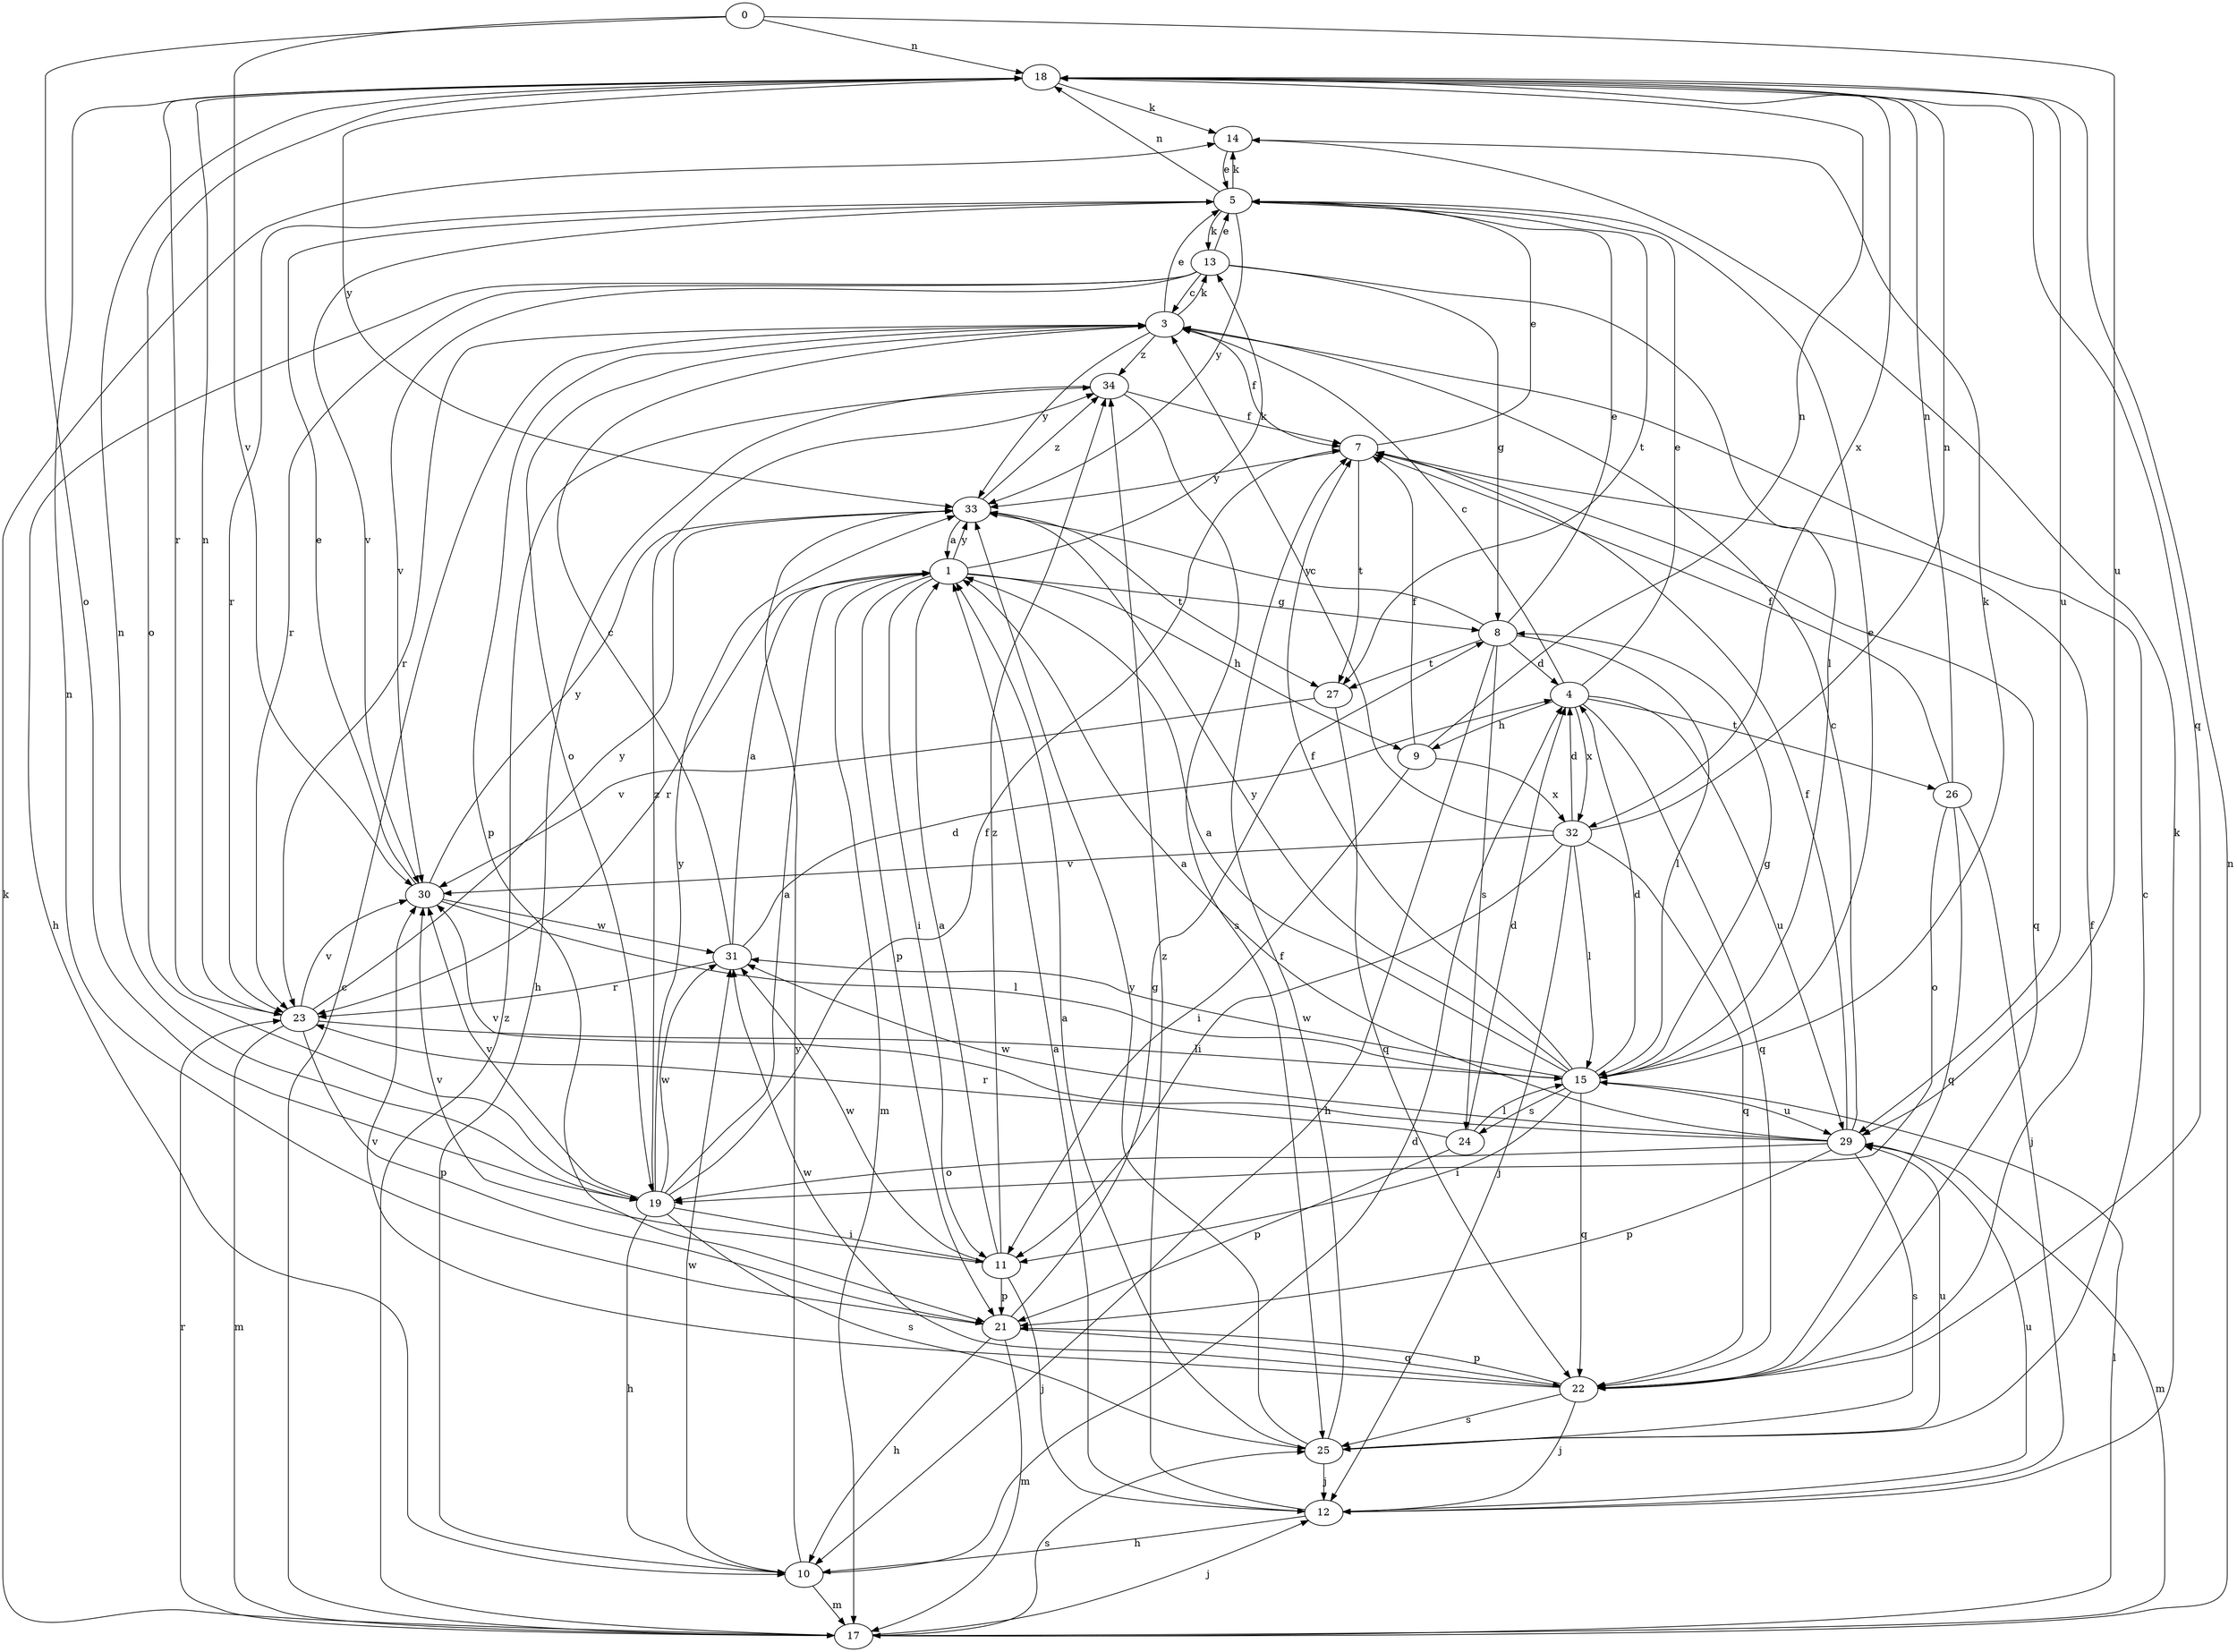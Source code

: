 strict digraph  {
0;
1;
3;
4;
5;
7;
8;
9;
10;
11;
12;
13;
14;
15;
17;
18;
19;
21;
22;
23;
24;
25;
26;
27;
29;
30;
31;
32;
33;
34;
0 -> 18  [label=n];
0 -> 19  [label=o];
0 -> 29  [label=u];
0 -> 30  [label=v];
1 -> 8  [label=g];
1 -> 9  [label=h];
1 -> 11  [label=i];
1 -> 13  [label=k];
1 -> 17  [label=m];
1 -> 21  [label=p];
1 -> 23  [label=r];
1 -> 33  [label=y];
3 -> 5  [label=e];
3 -> 7  [label=f];
3 -> 13  [label=k];
3 -> 19  [label=o];
3 -> 21  [label=p];
3 -> 23  [label=r];
3 -> 33  [label=y];
3 -> 34  [label=z];
4 -> 3  [label=c];
4 -> 5  [label=e];
4 -> 9  [label=h];
4 -> 22  [label=q];
4 -> 26  [label=t];
4 -> 29  [label=u];
4 -> 32  [label=x];
5 -> 13  [label=k];
5 -> 14  [label=k];
5 -> 18  [label=n];
5 -> 23  [label=r];
5 -> 27  [label=t];
5 -> 30  [label=v];
5 -> 33  [label=y];
7 -> 5  [label=e];
7 -> 22  [label=q];
7 -> 27  [label=t];
7 -> 33  [label=y];
8 -> 4  [label=d];
8 -> 5  [label=e];
8 -> 10  [label=h];
8 -> 15  [label=l];
8 -> 24  [label=s];
8 -> 27  [label=t];
8 -> 33  [label=y];
9 -> 7  [label=f];
9 -> 11  [label=i];
9 -> 18  [label=n];
9 -> 32  [label=x];
10 -> 4  [label=d];
10 -> 17  [label=m];
10 -> 31  [label=w];
10 -> 33  [label=y];
11 -> 1  [label=a];
11 -> 12  [label=j];
11 -> 21  [label=p];
11 -> 30  [label=v];
11 -> 31  [label=w];
11 -> 34  [label=z];
12 -> 1  [label=a];
12 -> 10  [label=h];
12 -> 14  [label=k];
12 -> 29  [label=u];
12 -> 34  [label=z];
13 -> 3  [label=c];
13 -> 5  [label=e];
13 -> 8  [label=g];
13 -> 10  [label=h];
13 -> 15  [label=l];
13 -> 23  [label=r];
13 -> 30  [label=v];
14 -> 5  [label=e];
15 -> 1  [label=a];
15 -> 4  [label=d];
15 -> 5  [label=e];
15 -> 7  [label=f];
15 -> 8  [label=g];
15 -> 11  [label=i];
15 -> 14  [label=k];
15 -> 22  [label=q];
15 -> 24  [label=s];
15 -> 29  [label=u];
15 -> 31  [label=w];
15 -> 33  [label=y];
17 -> 3  [label=c];
17 -> 12  [label=j];
17 -> 14  [label=k];
17 -> 15  [label=l];
17 -> 18  [label=n];
17 -> 23  [label=r];
17 -> 25  [label=s];
17 -> 34  [label=z];
18 -> 14  [label=k];
18 -> 19  [label=o];
18 -> 22  [label=q];
18 -> 23  [label=r];
18 -> 29  [label=u];
18 -> 32  [label=x];
18 -> 33  [label=y];
19 -> 1  [label=a];
19 -> 7  [label=f];
19 -> 10  [label=h];
19 -> 11  [label=i];
19 -> 18  [label=n];
19 -> 25  [label=s];
19 -> 30  [label=v];
19 -> 31  [label=w];
19 -> 33  [label=y];
19 -> 34  [label=z];
21 -> 8  [label=g];
21 -> 10  [label=h];
21 -> 17  [label=m];
21 -> 18  [label=n];
21 -> 22  [label=q];
22 -> 7  [label=f];
22 -> 12  [label=j];
22 -> 21  [label=p];
22 -> 25  [label=s];
22 -> 30  [label=v];
22 -> 31  [label=w];
23 -> 15  [label=l];
23 -> 17  [label=m];
23 -> 18  [label=n];
23 -> 21  [label=p];
23 -> 30  [label=v];
23 -> 33  [label=y];
24 -> 4  [label=d];
24 -> 15  [label=l];
24 -> 21  [label=p];
24 -> 23  [label=r];
25 -> 1  [label=a];
25 -> 3  [label=c];
25 -> 7  [label=f];
25 -> 12  [label=j];
25 -> 29  [label=u];
25 -> 33  [label=y];
26 -> 7  [label=f];
26 -> 12  [label=j];
26 -> 18  [label=n];
26 -> 19  [label=o];
26 -> 22  [label=q];
27 -> 22  [label=q];
27 -> 30  [label=v];
29 -> 1  [label=a];
29 -> 3  [label=c];
29 -> 7  [label=f];
29 -> 17  [label=m];
29 -> 19  [label=o];
29 -> 21  [label=p];
29 -> 25  [label=s];
29 -> 30  [label=v];
29 -> 31  [label=w];
30 -> 5  [label=e];
30 -> 15  [label=l];
30 -> 31  [label=w];
30 -> 33  [label=y];
31 -> 1  [label=a];
31 -> 3  [label=c];
31 -> 4  [label=d];
31 -> 23  [label=r];
32 -> 3  [label=c];
32 -> 4  [label=d];
32 -> 11  [label=i];
32 -> 12  [label=j];
32 -> 15  [label=l];
32 -> 18  [label=n];
32 -> 22  [label=q];
32 -> 30  [label=v];
33 -> 1  [label=a];
33 -> 27  [label=t];
33 -> 34  [label=z];
34 -> 7  [label=f];
34 -> 10  [label=h];
34 -> 25  [label=s];
}
